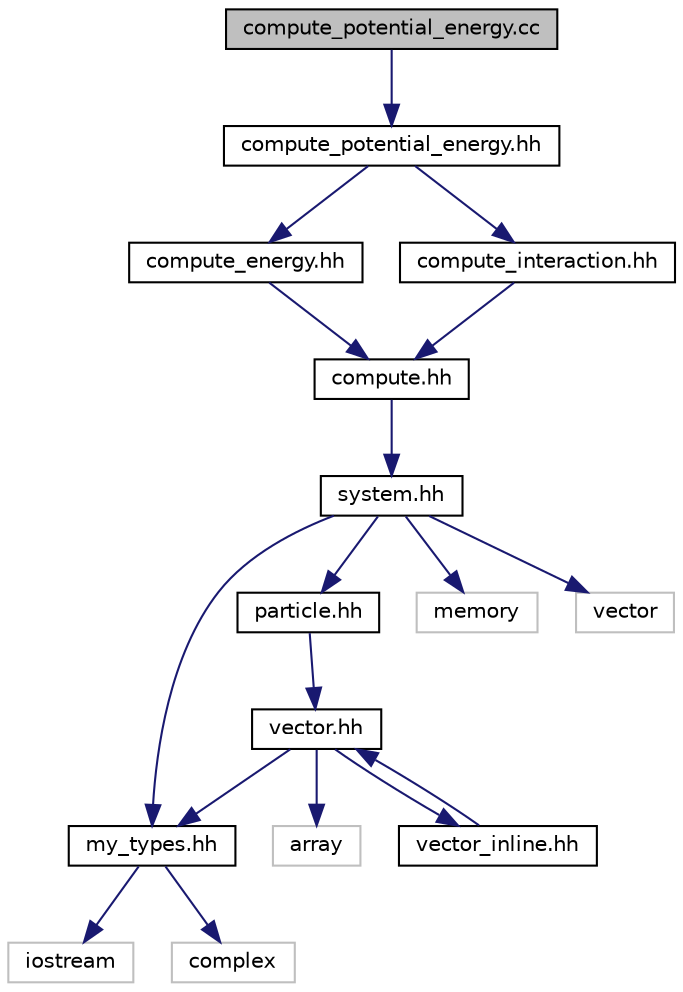 digraph "compute_potential_energy.cc"
{
  edge [fontname="Helvetica",fontsize="10",labelfontname="Helvetica",labelfontsize="10"];
  node [fontname="Helvetica",fontsize="10",shape=record];
  Node0 [label="compute_potential_energy.cc",height=0.2,width=0.4,color="black", fillcolor="grey75", style="filled", fontcolor="black"];
  Node0 -> Node1 [color="midnightblue",fontsize="10",style="solid",fontname="Helvetica"];
  Node1 [label="compute_potential_energy.hh",height=0.2,width=0.4,color="black", fillcolor="white", style="filled",URL="$compute__potential__energy_8hh.html"];
  Node1 -> Node2 [color="midnightblue",fontsize="10",style="solid",fontname="Helvetica"];
  Node2 [label="compute_energy.hh",height=0.2,width=0.4,color="black", fillcolor="white", style="filled",URL="$compute__energy_8hh.html"];
  Node2 -> Node3 [color="midnightblue",fontsize="10",style="solid",fontname="Helvetica"];
  Node3 [label="compute.hh",height=0.2,width=0.4,color="black", fillcolor="white", style="filled",URL="$compute_8hh.html"];
  Node3 -> Node4 [color="midnightblue",fontsize="10",style="solid",fontname="Helvetica"];
  Node4 [label="system.hh",height=0.2,width=0.4,color="black", fillcolor="white", style="filled",URL="$system_8hh.html"];
  Node4 -> Node5 [color="midnightblue",fontsize="10",style="solid",fontname="Helvetica"];
  Node5 [label="my_types.hh",height=0.2,width=0.4,color="black", fillcolor="white", style="filled",URL="$my__types_8hh.html"];
  Node5 -> Node6 [color="midnightblue",fontsize="10",style="solid",fontname="Helvetica"];
  Node6 [label="iostream",height=0.2,width=0.4,color="grey75", fillcolor="white", style="filled"];
  Node5 -> Node7 [color="midnightblue",fontsize="10",style="solid",fontname="Helvetica"];
  Node7 [label="complex",height=0.2,width=0.4,color="grey75", fillcolor="white", style="filled"];
  Node4 -> Node8 [color="midnightblue",fontsize="10",style="solid",fontname="Helvetica"];
  Node8 [label="particle.hh",height=0.2,width=0.4,color="black", fillcolor="white", style="filled",URL="$particle_8hh.html"];
  Node8 -> Node9 [color="midnightblue",fontsize="10",style="solid",fontname="Helvetica"];
  Node9 [label="vector.hh",height=0.2,width=0.4,color="black", fillcolor="white", style="filled",URL="$vector_8hh.html"];
  Node9 -> Node5 [color="midnightblue",fontsize="10",style="solid",fontname="Helvetica"];
  Node9 -> Node10 [color="midnightblue",fontsize="10",style="solid",fontname="Helvetica"];
  Node10 [label="array",height=0.2,width=0.4,color="grey75", fillcolor="white", style="filled"];
  Node9 -> Node11 [color="midnightblue",fontsize="10",style="solid",fontname="Helvetica"];
  Node11 [label="vector_inline.hh",height=0.2,width=0.4,color="black", fillcolor="white", style="filled",URL="$vector__inline_8hh.html"];
  Node11 -> Node9 [color="midnightblue",fontsize="10",style="solid",fontname="Helvetica"];
  Node4 -> Node12 [color="midnightblue",fontsize="10",style="solid",fontname="Helvetica"];
  Node12 [label="memory",height=0.2,width=0.4,color="grey75", fillcolor="white", style="filled"];
  Node4 -> Node13 [color="midnightblue",fontsize="10",style="solid",fontname="Helvetica"];
  Node13 [label="vector",height=0.2,width=0.4,color="grey75", fillcolor="white", style="filled"];
  Node1 -> Node14 [color="midnightblue",fontsize="10",style="solid",fontname="Helvetica"];
  Node14 [label="compute_interaction.hh",height=0.2,width=0.4,color="black", fillcolor="white", style="filled",URL="$compute__interaction_8hh.html"];
  Node14 -> Node3 [color="midnightblue",fontsize="10",style="solid",fontname="Helvetica"];
}
